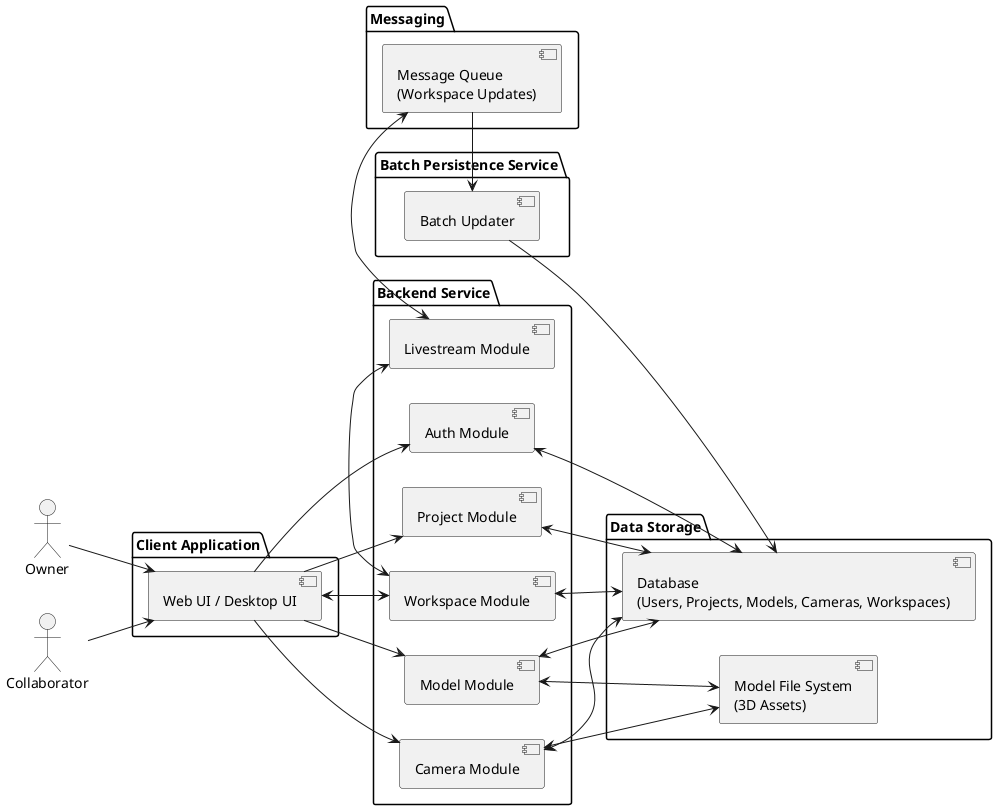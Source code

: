@startuml system architecture diagram
left to right direction

actor Owner
actor Collaborator as User

package "Client Application" {
  [Web UI / Desktop UI] as UI
}

package "Backend Service" {
  [Auth Module] as Auth
  [Model Module] as Model
  [Project Module] as Project
  [Workspace Module] as Workspace
  [Camera Module] as Camera
  [Livestream Module] as Livestream
}

package "Batch Persistence Service"{
  [Batch Updater] as BatchUpdater
}

package "Data Storage" {
  [Database\n(Users, Projects, Models, Cameras, Workspaces)] as DB
  [Model File System\n(3D Assets)] as Repo
}

package "Messaging" {
  [Message Queue\n(Workspace Updates)] as MessageQueue
}

' Actors interact with UI
Owner --> UI
User --> UI

' Client calls backend
UI --> Auth
UI --> Project
UI --> Model
UI <--> Workspace
UI --> Camera

' Workspace Livestream
Workspace <-> Livestream
Livestream <-> MessageQueue
BatchUpdater <- MessageQueue
BatchUpdater -down-> DB

' Backend to storage
Auth <-> DB
Project <-> DB
Model <-> DB
Model <-> Repo
Workspace <-> DB
Camera <--> DB
Camera <--> Repo

@enduml
